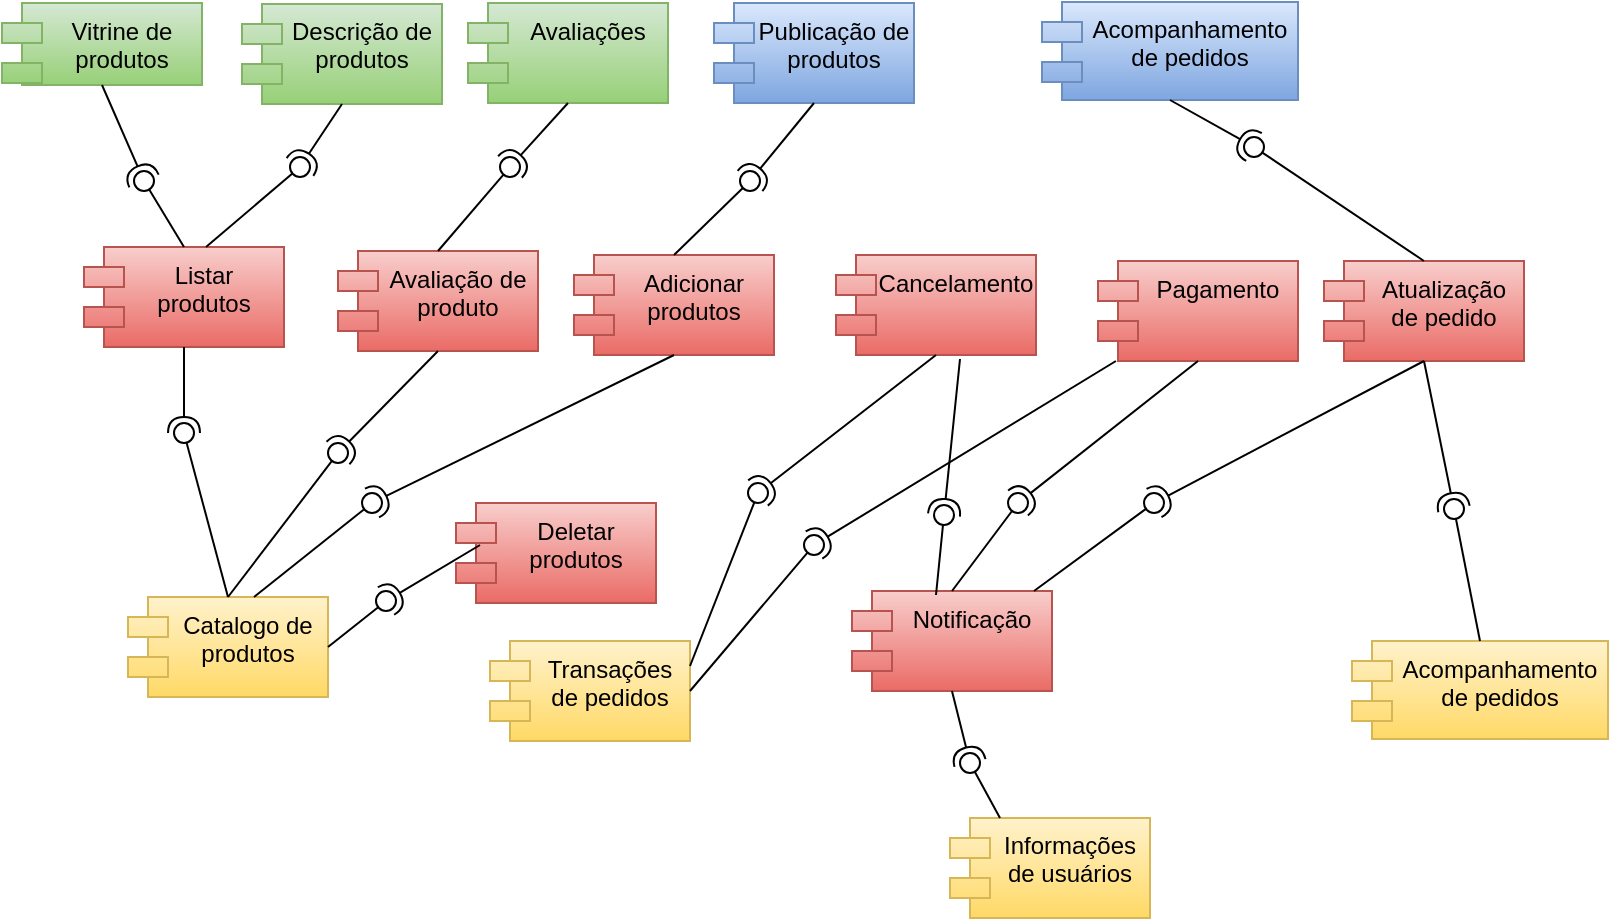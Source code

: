 <mxfile version="24.8.1">
  <diagram name="Página-1" id="jP0semDFpZc7G5M_Zb_S">
    <mxGraphModel dx="1354" dy="600" grid="0" gridSize="10" guides="1" tooltips="1" connect="1" arrows="1" fold="1" page="0" pageScale="1" pageWidth="827" pageHeight="1169" math="0" shadow="0">
      <root>
        <mxCell id="0" />
        <mxCell id="1" parent="0" />
        <mxCell id="C9IXfpwe21aH-CLI6LS6-1" value="Vitrine de produtos" style="shape=module;align=left;spacingLeft=20;align=center;verticalAlign=top;whiteSpace=wrap;html=1;fillColor=#d5e8d4;strokeColor=#82b366;gradientColor=#97d077;" vertex="1" parent="1">
          <mxGeometry x="-161" y="79.5" width="100" height="41" as="geometry" />
        </mxCell>
        <mxCell id="C9IXfpwe21aH-CLI6LS6-2" value="Descrição de produtos" style="shape=module;align=left;spacingLeft=20;align=center;verticalAlign=top;whiteSpace=wrap;html=1;fillColor=#d5e8d4;strokeColor=#82b366;gradientColor=#97d077;" vertex="1" parent="1">
          <mxGeometry x="-41" y="80" width="100" height="50" as="geometry" />
        </mxCell>
        <mxCell id="C9IXfpwe21aH-CLI6LS6-3" value="Avaliações" style="shape=module;align=left;spacingLeft=20;align=center;verticalAlign=top;whiteSpace=wrap;html=1;fillColor=#d5e8d4;strokeColor=#82b366;gradientColor=#97d077;" vertex="1" parent="1">
          <mxGeometry x="72" y="79.5" width="100" height="50" as="geometry" />
        </mxCell>
        <mxCell id="C9IXfpwe21aH-CLI6LS6-4" value="Publicação de produtos" style="shape=module;align=left;spacingLeft=20;align=center;verticalAlign=top;whiteSpace=wrap;html=1;fillColor=#dae8fc;gradientColor=#7ea6e0;strokeColor=#6c8ebf;" vertex="1" parent="1">
          <mxGeometry x="195" y="79.5" width="100" height="50" as="geometry" />
        </mxCell>
        <mxCell id="C9IXfpwe21aH-CLI6LS6-5" value="Acompanhamento de pedidos&lt;div&gt;&lt;br&gt;&lt;/div&gt;" style="shape=module;align=left;spacingLeft=20;align=center;verticalAlign=top;whiteSpace=wrap;html=1;fillColor=#dae8fc;gradientColor=#7ea6e0;strokeColor=#6c8ebf;" vertex="1" parent="1">
          <mxGeometry x="359" y="79" width="128" height="49" as="geometry" />
        </mxCell>
        <mxCell id="C9IXfpwe21aH-CLI6LS6-6" value="Pagamento" style="shape=module;align=left;spacingLeft=20;align=center;verticalAlign=top;whiteSpace=wrap;html=1;fillColor=#f8cecc;gradientColor=#ea6b66;strokeColor=#b85450;" vertex="1" parent="1">
          <mxGeometry x="387" y="208.5" width="100" height="50" as="geometry" />
        </mxCell>
        <mxCell id="C9IXfpwe21aH-CLI6LS6-7" value="Notificação" style="shape=module;align=left;spacingLeft=20;align=center;verticalAlign=top;whiteSpace=wrap;html=1;fillColor=#f8cecc;gradientColor=#ea6b66;strokeColor=#b85450;" vertex="1" parent="1">
          <mxGeometry x="264" y="373.5" width="100" height="50" as="geometry" />
        </mxCell>
        <mxCell id="C9IXfpwe21aH-CLI6LS6-8" value="Cancelamento" style="shape=module;align=left;spacingLeft=20;align=center;verticalAlign=top;whiteSpace=wrap;html=1;fillColor=#f8cecc;gradientColor=#ea6b66;strokeColor=#b85450;" vertex="1" parent="1">
          <mxGeometry x="256" y="205.5" width="100" height="50" as="geometry" />
        </mxCell>
        <mxCell id="C9IXfpwe21aH-CLI6LS6-9" value="Adicionar produtos" style="shape=module;align=left;spacingLeft=20;align=center;verticalAlign=top;whiteSpace=wrap;html=1;fillColor=#f8cecc;gradientColor=#ea6b66;strokeColor=#b85450;" vertex="1" parent="1">
          <mxGeometry x="125" y="205.5" width="100" height="50" as="geometry" />
        </mxCell>
        <mxCell id="C9IXfpwe21aH-CLI6LS6-10" value="Listar produtos" style="shape=module;align=left;spacingLeft=20;align=center;verticalAlign=top;whiteSpace=wrap;html=1;fillColor=#f8cecc;gradientColor=#ea6b66;strokeColor=#b85450;" vertex="1" parent="1">
          <mxGeometry x="-120" y="201.5" width="100" height="50" as="geometry" />
        </mxCell>
        <mxCell id="C9IXfpwe21aH-CLI6LS6-11" value="Deletar produtos" style="shape=module;align=left;spacingLeft=20;align=center;verticalAlign=top;whiteSpace=wrap;html=1;fillColor=#f8cecc;gradientColor=#ea6b66;strokeColor=#b85450;" vertex="1" parent="1">
          <mxGeometry x="66" y="329.5" width="100" height="50" as="geometry" />
        </mxCell>
        <mxCell id="C9IXfpwe21aH-CLI6LS6-12" value="Atualização de pedido" style="shape=module;align=left;spacingLeft=20;align=center;verticalAlign=top;whiteSpace=wrap;html=1;fillColor=#f8cecc;gradientColor=#ea6b66;strokeColor=#b85450;" vertex="1" parent="1">
          <mxGeometry x="500" y="208.5" width="100" height="50" as="geometry" />
        </mxCell>
        <mxCell id="C9IXfpwe21aH-CLI6LS6-13" value="Avaliação de produto" style="shape=module;align=left;spacingLeft=20;align=center;verticalAlign=top;whiteSpace=wrap;html=1;fillColor=#f8cecc;gradientColor=#ea6b66;strokeColor=#b85450;" vertex="1" parent="1">
          <mxGeometry x="7" y="203.5" width="100" height="50" as="geometry" />
        </mxCell>
        <mxCell id="C9IXfpwe21aH-CLI6LS6-15" value="Catalogo de produtos" style="shape=module;align=left;spacingLeft=20;align=center;verticalAlign=top;whiteSpace=wrap;html=1;fillColor=#fff2cc;gradientColor=#ffd966;strokeColor=#d6b656;" vertex="1" parent="1">
          <mxGeometry x="-98" y="376.5" width="100" height="50" as="geometry" />
        </mxCell>
        <mxCell id="C9IXfpwe21aH-CLI6LS6-16" value="Informações de usuários" style="shape=module;align=left;spacingLeft=20;align=center;verticalAlign=top;whiteSpace=wrap;html=1;fillColor=#fff2cc;gradientColor=#ffd966;strokeColor=#d6b656;" vertex="1" parent="1">
          <mxGeometry x="313" y="487" width="100" height="50" as="geometry" />
        </mxCell>
        <mxCell id="C9IXfpwe21aH-CLI6LS6-17" value="Transações de pedidos" style="shape=module;align=left;spacingLeft=20;align=center;verticalAlign=top;whiteSpace=wrap;html=1;fillColor=#fff2cc;gradientColor=#ffd966;strokeColor=#d6b656;" vertex="1" parent="1">
          <mxGeometry x="83" y="398.5" width="100" height="50" as="geometry" />
        </mxCell>
        <mxCell id="C9IXfpwe21aH-CLI6LS6-18" value="" style="rounded=0;orthogonalLoop=1;jettySize=auto;html=1;endArrow=halfCircle;endFill=0;endSize=6;strokeWidth=1;sketch=0;exitX=0.5;exitY=1;exitDx=0;exitDy=0;" edge="1" parent="1" source="C9IXfpwe21aH-CLI6LS6-1" target="C9IXfpwe21aH-CLI6LS6-20">
          <mxGeometry relative="1" as="geometry">
            <mxPoint x="-39" y="166.5" as="sourcePoint" />
          </mxGeometry>
        </mxCell>
        <mxCell id="C9IXfpwe21aH-CLI6LS6-19" value="" style="rounded=0;orthogonalLoop=1;jettySize=auto;html=1;endArrow=oval;endFill=0;sketch=0;sourcePerimeterSpacing=0;targetPerimeterSpacing=0;endSize=10;exitX=0.5;exitY=0;exitDx=0;exitDy=0;" edge="1" parent="1" source="C9IXfpwe21aH-CLI6LS6-10" target="C9IXfpwe21aH-CLI6LS6-20">
          <mxGeometry relative="1" as="geometry">
            <mxPoint x="-79" y="166.5" as="sourcePoint" />
          </mxGeometry>
        </mxCell>
        <mxCell id="C9IXfpwe21aH-CLI6LS6-20" value="" style="ellipse;whiteSpace=wrap;html=1;align=center;aspect=fixed;fillColor=none;strokeColor=none;resizable=0;perimeter=centerPerimeter;rotatable=0;allowArrows=0;points=[];outlineConnect=1;" vertex="1" parent="1">
          <mxGeometry x="-95" y="163.5" width="10" height="10" as="geometry" />
        </mxCell>
        <mxCell id="C9IXfpwe21aH-CLI6LS6-21" value="" style="rounded=0;orthogonalLoop=1;jettySize=auto;html=1;endArrow=halfCircle;endFill=0;endSize=6;strokeWidth=1;sketch=0;exitX=0.5;exitY=1;exitDx=0;exitDy=0;" edge="1" parent="1" source="C9IXfpwe21aH-CLI6LS6-2" target="C9IXfpwe21aH-CLI6LS6-23">
          <mxGeometry relative="1" as="geometry">
            <mxPoint x="35" y="188.5" as="sourcePoint" />
          </mxGeometry>
        </mxCell>
        <mxCell id="C9IXfpwe21aH-CLI6LS6-22" value="" style="rounded=0;orthogonalLoop=1;jettySize=auto;html=1;endArrow=oval;endFill=0;sketch=0;sourcePerimeterSpacing=0;targetPerimeterSpacing=0;endSize=10;exitX=0.61;exitY=0;exitDx=0;exitDy=0;exitPerimeter=0;" edge="1" parent="1" source="C9IXfpwe21aH-CLI6LS6-10" target="C9IXfpwe21aH-CLI6LS6-23">
          <mxGeometry relative="1" as="geometry">
            <mxPoint x="-61" y="215.5" as="sourcePoint" />
          </mxGeometry>
        </mxCell>
        <mxCell id="C9IXfpwe21aH-CLI6LS6-23" value="" style="ellipse;whiteSpace=wrap;html=1;align=center;aspect=fixed;fillColor=none;strokeColor=none;resizable=0;perimeter=centerPerimeter;rotatable=0;allowArrows=0;points=[];outlineConnect=1;" vertex="1" parent="1">
          <mxGeometry x="-17" y="156.5" width="10" height="10" as="geometry" />
        </mxCell>
        <mxCell id="C9IXfpwe21aH-CLI6LS6-24" value="" style="rounded=0;orthogonalLoop=1;jettySize=auto;html=1;endArrow=halfCircle;endFill=0;endSize=6;strokeWidth=1;sketch=0;exitX=0.5;exitY=1;exitDx=0;exitDy=0;" edge="1" parent="1" source="C9IXfpwe21aH-CLI6LS6-3" target="C9IXfpwe21aH-CLI6LS6-26">
          <mxGeometry relative="1" as="geometry">
            <mxPoint x="206" y="159.5" as="sourcePoint" />
          </mxGeometry>
        </mxCell>
        <mxCell id="C9IXfpwe21aH-CLI6LS6-25" value="" style="rounded=0;orthogonalLoop=1;jettySize=auto;html=1;endArrow=oval;endFill=0;sketch=0;sourcePerimeterSpacing=0;targetPerimeterSpacing=0;endSize=10;exitX=0.5;exitY=0;exitDx=0;exitDy=0;" edge="1" parent="1" source="C9IXfpwe21aH-CLI6LS6-13" target="C9IXfpwe21aH-CLI6LS6-26">
          <mxGeometry relative="1" as="geometry">
            <mxPoint x="166" y="159.5" as="sourcePoint" />
          </mxGeometry>
        </mxCell>
        <mxCell id="C9IXfpwe21aH-CLI6LS6-26" value="" style="ellipse;whiteSpace=wrap;html=1;align=center;aspect=fixed;fillColor=none;strokeColor=none;resizable=0;perimeter=centerPerimeter;rotatable=0;allowArrows=0;points=[];outlineConnect=1;" vertex="1" parent="1">
          <mxGeometry x="88" y="156.5" width="10" height="10" as="geometry" />
        </mxCell>
        <mxCell id="C9IXfpwe21aH-CLI6LS6-27" value="" style="rounded=0;orthogonalLoop=1;jettySize=auto;html=1;endArrow=halfCircle;endFill=0;endSize=6;strokeWidth=1;sketch=0;exitX=0.5;exitY=1;exitDx=0;exitDy=0;" edge="1" parent="1" source="C9IXfpwe21aH-CLI6LS6-4" target="C9IXfpwe21aH-CLI6LS6-29">
          <mxGeometry relative="1" as="geometry">
            <mxPoint x="324" y="159" as="sourcePoint" />
          </mxGeometry>
        </mxCell>
        <mxCell id="C9IXfpwe21aH-CLI6LS6-28" value="" style="rounded=0;orthogonalLoop=1;jettySize=auto;html=1;endArrow=oval;endFill=0;sketch=0;sourcePerimeterSpacing=0;targetPerimeterSpacing=0;endSize=10;exitX=0.5;exitY=0;exitDx=0;exitDy=0;" edge="1" parent="1" source="C9IXfpwe21aH-CLI6LS6-9" target="C9IXfpwe21aH-CLI6LS6-29">
          <mxGeometry relative="1" as="geometry">
            <mxPoint x="284" y="159" as="sourcePoint" />
          </mxGeometry>
        </mxCell>
        <mxCell id="C9IXfpwe21aH-CLI6LS6-29" value="" style="ellipse;whiteSpace=wrap;html=1;align=center;aspect=fixed;fillColor=none;strokeColor=none;resizable=0;perimeter=centerPerimeter;rotatable=0;allowArrows=0;points=[];outlineConnect=1;" vertex="1" parent="1">
          <mxGeometry x="208" y="163.5" width="10" height="10" as="geometry" />
        </mxCell>
        <mxCell id="C9IXfpwe21aH-CLI6LS6-30" value="" style="rounded=0;orthogonalLoop=1;jettySize=auto;html=1;endArrow=halfCircle;endFill=0;endSize=6;strokeWidth=1;sketch=0;exitX=0.5;exitY=1;exitDx=0;exitDy=0;" edge="1" parent="1" source="C9IXfpwe21aH-CLI6LS6-5" target="C9IXfpwe21aH-CLI6LS6-32">
          <mxGeometry relative="1" as="geometry">
            <mxPoint x="620" y="152.5" as="sourcePoint" />
          </mxGeometry>
        </mxCell>
        <mxCell id="C9IXfpwe21aH-CLI6LS6-31" value="" style="rounded=0;orthogonalLoop=1;jettySize=auto;html=1;endArrow=oval;endFill=0;sketch=0;sourcePerimeterSpacing=0;targetPerimeterSpacing=0;endSize=10;exitX=0.5;exitY=0;exitDx=0;exitDy=0;" edge="1" parent="1" source="C9IXfpwe21aH-CLI6LS6-12" target="C9IXfpwe21aH-CLI6LS6-32">
          <mxGeometry relative="1" as="geometry">
            <mxPoint x="580" y="152.5" as="sourcePoint" />
          </mxGeometry>
        </mxCell>
        <mxCell id="C9IXfpwe21aH-CLI6LS6-32" value="" style="ellipse;whiteSpace=wrap;html=1;align=center;aspect=fixed;fillColor=none;strokeColor=none;resizable=0;perimeter=centerPerimeter;rotatable=0;allowArrows=0;points=[];outlineConnect=1;" vertex="1" parent="1">
          <mxGeometry x="460" y="146.5" width="10" height="10" as="geometry" />
        </mxCell>
        <mxCell id="C9IXfpwe21aH-CLI6LS6-33" value="" style="rounded=0;orthogonalLoop=1;jettySize=auto;html=1;endArrow=halfCircle;endFill=0;endSize=6;strokeWidth=1;sketch=0;exitX=0.5;exitY=1;exitDx=0;exitDy=0;" edge="1" parent="1" source="C9IXfpwe21aH-CLI6LS6-10" target="C9IXfpwe21aH-CLI6LS6-35">
          <mxGeometry relative="1" as="geometry">
            <mxPoint x="-56" y="289.5" as="sourcePoint" />
          </mxGeometry>
        </mxCell>
        <mxCell id="C9IXfpwe21aH-CLI6LS6-34" value="" style="rounded=0;orthogonalLoop=1;jettySize=auto;html=1;endArrow=oval;endFill=0;sketch=0;sourcePerimeterSpacing=0;targetPerimeterSpacing=0;endSize=10;exitX=0.5;exitY=0;exitDx=0;exitDy=0;" edge="1" parent="1" source="C9IXfpwe21aH-CLI6LS6-15" target="C9IXfpwe21aH-CLI6LS6-35">
          <mxGeometry relative="1" as="geometry">
            <mxPoint x="-67" y="330.5" as="sourcePoint" />
          </mxGeometry>
        </mxCell>
        <mxCell id="C9IXfpwe21aH-CLI6LS6-35" value="" style="ellipse;whiteSpace=wrap;html=1;align=center;aspect=fixed;fillColor=none;strokeColor=none;resizable=0;perimeter=centerPerimeter;rotatable=0;allowArrows=0;points=[];outlineConnect=1;" vertex="1" parent="1">
          <mxGeometry x="-75" y="289.5" width="10" height="10" as="geometry" />
        </mxCell>
        <mxCell id="C9IXfpwe21aH-CLI6LS6-36" value="" style="rounded=0;orthogonalLoop=1;jettySize=auto;html=1;endArrow=halfCircle;endFill=0;endSize=6;strokeWidth=1;sketch=0;exitX=0.5;exitY=1;exitDx=0;exitDy=0;" edge="1" parent="1" source="C9IXfpwe21aH-CLI6LS6-9" target="C9IXfpwe21aH-CLI6LS6-38">
          <mxGeometry relative="1" as="geometry">
            <mxPoint x="315" y="309.5" as="sourcePoint" />
          </mxGeometry>
        </mxCell>
        <mxCell id="C9IXfpwe21aH-CLI6LS6-37" value="" style="rounded=0;orthogonalLoop=1;jettySize=auto;html=1;endArrow=oval;endFill=0;sketch=0;sourcePerimeterSpacing=0;targetPerimeterSpacing=0;endSize=10;exitX=0.63;exitY=0;exitDx=0;exitDy=0;exitPerimeter=0;" edge="1" parent="1" source="C9IXfpwe21aH-CLI6LS6-15" target="C9IXfpwe21aH-CLI6LS6-38">
          <mxGeometry relative="1" as="geometry">
            <mxPoint x="278" y="316.5" as="sourcePoint" />
          </mxGeometry>
        </mxCell>
        <mxCell id="C9IXfpwe21aH-CLI6LS6-38" value="" style="ellipse;whiteSpace=wrap;html=1;align=center;aspect=fixed;fillColor=none;strokeColor=none;resizable=0;perimeter=centerPerimeter;rotatable=0;allowArrows=0;points=[];outlineConnect=1;" vertex="1" parent="1">
          <mxGeometry x="19" y="324.5" width="10" height="10" as="geometry" />
        </mxCell>
        <mxCell id="C9IXfpwe21aH-CLI6LS6-39" value="" style="rounded=0;orthogonalLoop=1;jettySize=auto;html=1;endArrow=halfCircle;endFill=0;endSize=6;strokeWidth=1;sketch=0;exitX=0.12;exitY=0.42;exitDx=0;exitDy=0;exitPerimeter=0;" edge="1" parent="1" source="C9IXfpwe21aH-CLI6LS6-11" target="C9IXfpwe21aH-CLI6LS6-41">
          <mxGeometry relative="1" as="geometry">
            <mxPoint x="318" y="316.5" as="sourcePoint" />
          </mxGeometry>
        </mxCell>
        <mxCell id="C9IXfpwe21aH-CLI6LS6-40" value="" style="rounded=0;orthogonalLoop=1;jettySize=auto;html=1;endArrow=oval;endFill=0;sketch=0;sourcePerimeterSpacing=0;targetPerimeterSpacing=0;endSize=10;exitX=1;exitY=0.5;exitDx=0;exitDy=0;" edge="1" parent="1" source="C9IXfpwe21aH-CLI6LS6-15" target="C9IXfpwe21aH-CLI6LS6-41">
          <mxGeometry relative="1" as="geometry">
            <mxPoint x="278" y="316.5" as="sourcePoint" />
          </mxGeometry>
        </mxCell>
        <mxCell id="C9IXfpwe21aH-CLI6LS6-41" value="" style="ellipse;whiteSpace=wrap;html=1;align=center;aspect=fixed;fillColor=none;strokeColor=none;resizable=0;perimeter=centerPerimeter;rotatable=0;allowArrows=0;points=[];outlineConnect=1;" vertex="1" parent="1">
          <mxGeometry x="26" y="373.5" width="10" height="10" as="geometry" />
        </mxCell>
        <mxCell id="C9IXfpwe21aH-CLI6LS6-42" value="" style="rounded=0;orthogonalLoop=1;jettySize=auto;html=1;endArrow=halfCircle;endFill=0;endSize=6;strokeWidth=1;sketch=0;" edge="1" parent="1" source="C9IXfpwe21aH-CLI6LS6-6" target="C9IXfpwe21aH-CLI6LS6-44">
          <mxGeometry relative="1" as="geometry">
            <mxPoint x="279" y="278.5" as="sourcePoint" />
          </mxGeometry>
        </mxCell>
        <mxCell id="C9IXfpwe21aH-CLI6LS6-43" value="" style="rounded=0;orthogonalLoop=1;jettySize=auto;html=1;endArrow=oval;endFill=0;sketch=0;sourcePerimeterSpacing=0;targetPerimeterSpacing=0;endSize=10;exitX=1;exitY=0.5;exitDx=0;exitDy=0;" edge="1" parent="1" source="C9IXfpwe21aH-CLI6LS6-17" target="C9IXfpwe21aH-CLI6LS6-44">
          <mxGeometry relative="1" as="geometry">
            <mxPoint x="149" y="422.5" as="sourcePoint" />
          </mxGeometry>
        </mxCell>
        <mxCell id="C9IXfpwe21aH-CLI6LS6-44" value="" style="ellipse;whiteSpace=wrap;html=1;align=center;aspect=fixed;fillColor=none;strokeColor=none;resizable=0;perimeter=centerPerimeter;rotatable=0;allowArrows=0;points=[];outlineConnect=1;" vertex="1" parent="1">
          <mxGeometry x="240" y="345.5" width="10" height="10" as="geometry" />
        </mxCell>
        <mxCell id="C9IXfpwe21aH-CLI6LS6-45" value="" style="rounded=0;orthogonalLoop=1;jettySize=auto;html=1;endArrow=halfCircle;endFill=0;endSize=6;strokeWidth=1;sketch=0;exitX=0.5;exitY=1;exitDx=0;exitDy=0;" edge="1" parent="1" source="C9IXfpwe21aH-CLI6LS6-8" target="C9IXfpwe21aH-CLI6LS6-47">
          <mxGeometry relative="1" as="geometry">
            <mxPoint x="318" y="316.5" as="sourcePoint" />
          </mxGeometry>
        </mxCell>
        <mxCell id="C9IXfpwe21aH-CLI6LS6-46" value="" style="rounded=0;orthogonalLoop=1;jettySize=auto;html=1;endArrow=oval;endFill=0;sketch=0;sourcePerimeterSpacing=0;targetPerimeterSpacing=0;endSize=10;exitX=1;exitY=0.25;exitDx=0;exitDy=0;" edge="1" parent="1" source="C9IXfpwe21aH-CLI6LS6-17" target="C9IXfpwe21aH-CLI6LS6-47">
          <mxGeometry relative="1" as="geometry">
            <mxPoint x="278" y="316.5" as="sourcePoint" />
          </mxGeometry>
        </mxCell>
        <mxCell id="C9IXfpwe21aH-CLI6LS6-47" value="" style="ellipse;whiteSpace=wrap;html=1;align=center;aspect=fixed;fillColor=none;strokeColor=none;resizable=0;perimeter=centerPerimeter;rotatable=0;allowArrows=0;points=[];outlineConnect=1;" vertex="1" parent="1">
          <mxGeometry x="212" y="319.5" width="10" height="10" as="geometry" />
        </mxCell>
        <mxCell id="C9IXfpwe21aH-CLI6LS6-48" value="" style="rounded=0;orthogonalLoop=1;jettySize=auto;html=1;endArrow=halfCircle;endFill=0;endSize=6;strokeWidth=1;sketch=0;exitX=0.5;exitY=1;exitDx=0;exitDy=0;" edge="1" parent="1" source="C9IXfpwe21aH-CLI6LS6-13" target="C9IXfpwe21aH-CLI6LS6-50">
          <mxGeometry relative="1" as="geometry">
            <mxPoint x="318" y="318.5" as="sourcePoint" />
          </mxGeometry>
        </mxCell>
        <mxCell id="C9IXfpwe21aH-CLI6LS6-49" value="" style="rounded=0;orthogonalLoop=1;jettySize=auto;html=1;endArrow=oval;endFill=0;sketch=0;sourcePerimeterSpacing=0;targetPerimeterSpacing=0;endSize=10;exitX=0.5;exitY=0;exitDx=0;exitDy=0;" edge="1" parent="1" source="C9IXfpwe21aH-CLI6LS6-15" target="C9IXfpwe21aH-CLI6LS6-50">
          <mxGeometry relative="1" as="geometry">
            <mxPoint x="278" y="318.5" as="sourcePoint" />
          </mxGeometry>
        </mxCell>
        <mxCell id="C9IXfpwe21aH-CLI6LS6-50" value="" style="ellipse;whiteSpace=wrap;html=1;align=center;aspect=fixed;fillColor=none;strokeColor=none;resizable=0;perimeter=centerPerimeter;rotatable=0;allowArrows=0;points=[];outlineConnect=1;" vertex="1" parent="1">
          <mxGeometry x="2" y="299.5" width="10" height="10" as="geometry" />
        </mxCell>
        <mxCell id="C9IXfpwe21aH-CLI6LS6-53" value="" style="ellipse;whiteSpace=wrap;html=1;align=center;aspect=fixed;fillColor=none;strokeColor=none;resizable=0;perimeter=centerPerimeter;rotatable=0;allowArrows=0;points=[];outlineConnect=1;" vertex="1" parent="1">
          <mxGeometry x="416" y="454.5" width="10" height="10" as="geometry" />
        </mxCell>
        <mxCell id="C9IXfpwe21aH-CLI6LS6-59" value="" style="ellipse;whiteSpace=wrap;html=1;align=center;aspect=fixed;fillColor=none;strokeColor=none;resizable=0;perimeter=centerPerimeter;rotatable=0;allowArrows=0;points=[];outlineConnect=1;" vertex="1" parent="1">
          <mxGeometry x="380" y="330.5" width="10" height="10" as="geometry" />
        </mxCell>
        <mxCell id="C9IXfpwe21aH-CLI6LS6-60" value="" style="rounded=0;orthogonalLoop=1;jettySize=auto;html=1;endArrow=halfCircle;endFill=0;endSize=6;strokeWidth=1;sketch=0;exitX=0.5;exitY=1;exitDx=0;exitDy=0;" edge="1" parent="1" source="C9IXfpwe21aH-CLI6LS6-7" target="C9IXfpwe21aH-CLI6LS6-62">
          <mxGeometry relative="1" as="geometry">
            <mxPoint x="212" y="347.5" as="sourcePoint" />
          </mxGeometry>
        </mxCell>
        <mxCell id="C9IXfpwe21aH-CLI6LS6-61" value="" style="rounded=0;orthogonalLoop=1;jettySize=auto;html=1;endArrow=oval;endFill=0;sketch=0;sourcePerimeterSpacing=0;targetPerimeterSpacing=0;endSize=10;exitX=0.25;exitY=0;exitDx=0;exitDy=0;" edge="1" parent="1" source="C9IXfpwe21aH-CLI6LS6-16" target="C9IXfpwe21aH-CLI6LS6-62">
          <mxGeometry relative="1" as="geometry">
            <mxPoint x="172" y="347.5" as="sourcePoint" />
          </mxGeometry>
        </mxCell>
        <mxCell id="C9IXfpwe21aH-CLI6LS6-62" value="" style="ellipse;whiteSpace=wrap;html=1;align=center;aspect=fixed;fillColor=none;strokeColor=none;resizable=0;perimeter=centerPerimeter;rotatable=0;allowArrows=0;points=[];outlineConnect=1;" vertex="1" parent="1">
          <mxGeometry x="318" y="454.5" width="10" height="10" as="geometry" />
        </mxCell>
        <mxCell id="C9IXfpwe21aH-CLI6LS6-63" value="" style="rounded=0;orthogonalLoop=1;jettySize=auto;html=1;endArrow=halfCircle;endFill=0;endSize=6;strokeWidth=1;sketch=0;exitX=0.5;exitY=1;exitDx=0;exitDy=0;" edge="1" parent="1" source="C9IXfpwe21aH-CLI6LS6-6" target="C9IXfpwe21aH-CLI6LS6-65">
          <mxGeometry relative="1" as="geometry">
            <mxPoint x="212" y="347.5" as="sourcePoint" />
          </mxGeometry>
        </mxCell>
        <mxCell id="C9IXfpwe21aH-CLI6LS6-64" value="" style="rounded=0;orthogonalLoop=1;jettySize=auto;html=1;endArrow=oval;endFill=0;sketch=0;sourcePerimeterSpacing=0;targetPerimeterSpacing=0;endSize=10;exitX=0.5;exitY=0;exitDx=0;exitDy=0;" edge="1" parent="1" source="C9IXfpwe21aH-CLI6LS6-7" target="C9IXfpwe21aH-CLI6LS6-65">
          <mxGeometry relative="1" as="geometry">
            <mxPoint x="172" y="347.5" as="sourcePoint" />
          </mxGeometry>
        </mxCell>
        <mxCell id="C9IXfpwe21aH-CLI6LS6-65" value="" style="ellipse;whiteSpace=wrap;html=1;align=center;aspect=fixed;fillColor=none;strokeColor=none;resizable=0;perimeter=centerPerimeter;rotatable=0;allowArrows=0;points=[];outlineConnect=1;" vertex="1" parent="1">
          <mxGeometry x="342" y="324.5" width="10" height="10" as="geometry" />
        </mxCell>
        <mxCell id="C9IXfpwe21aH-CLI6LS6-66" value="Acompanhamento de pedidos&lt;div&gt;&lt;br&gt;&lt;/div&gt;" style="shape=module;align=left;spacingLeft=20;align=center;verticalAlign=top;whiteSpace=wrap;html=1;fillColor=#fff2cc;gradientColor=#ffd966;strokeColor=#d6b656;" vertex="1" parent="1">
          <mxGeometry x="514" y="398.5" width="128" height="49" as="geometry" />
        </mxCell>
        <mxCell id="C9IXfpwe21aH-CLI6LS6-67" value="" style="rounded=0;orthogonalLoop=1;jettySize=auto;html=1;endArrow=halfCircle;endFill=0;endSize=6;strokeWidth=1;sketch=0;exitX=0.5;exitY=1;exitDx=0;exitDy=0;" edge="1" parent="1" source="C9IXfpwe21aH-CLI6LS6-12" target="C9IXfpwe21aH-CLI6LS6-69">
          <mxGeometry relative="1" as="geometry">
            <mxPoint x="229" y="357.5" as="sourcePoint" />
          </mxGeometry>
        </mxCell>
        <mxCell id="C9IXfpwe21aH-CLI6LS6-68" value="" style="rounded=0;orthogonalLoop=1;jettySize=auto;html=1;endArrow=oval;endFill=0;sketch=0;sourcePerimeterSpacing=0;targetPerimeterSpacing=0;endSize=10;exitX=0.5;exitY=0;exitDx=0;exitDy=0;" edge="1" parent="1" source="C9IXfpwe21aH-CLI6LS6-66" target="C9IXfpwe21aH-CLI6LS6-69">
          <mxGeometry relative="1" as="geometry">
            <mxPoint x="189" y="357.5" as="sourcePoint" />
          </mxGeometry>
        </mxCell>
        <mxCell id="C9IXfpwe21aH-CLI6LS6-69" value="" style="ellipse;whiteSpace=wrap;html=1;align=center;aspect=fixed;fillColor=none;strokeColor=none;resizable=0;perimeter=centerPerimeter;rotatable=0;allowArrows=0;points=[];outlineConnect=1;" vertex="1" parent="1">
          <mxGeometry x="560" y="327.5" width="10" height="10" as="geometry" />
        </mxCell>
        <mxCell id="C9IXfpwe21aH-CLI6LS6-70" value="" style="rounded=0;orthogonalLoop=1;jettySize=auto;html=1;endArrow=halfCircle;endFill=0;endSize=6;strokeWidth=1;sketch=0;exitX=0.62;exitY=1.04;exitDx=0;exitDy=0;exitPerimeter=0;" edge="1" parent="1" source="C9IXfpwe21aH-CLI6LS6-8" target="C9IXfpwe21aH-CLI6LS6-72">
          <mxGeometry relative="1" as="geometry">
            <mxPoint x="229" y="257.5" as="sourcePoint" />
          </mxGeometry>
        </mxCell>
        <mxCell id="C9IXfpwe21aH-CLI6LS6-71" value="" style="rounded=0;orthogonalLoop=1;jettySize=auto;html=1;endArrow=oval;endFill=0;sketch=0;sourcePerimeterSpacing=0;targetPerimeterSpacing=0;endSize=10;exitX=0.42;exitY=0.04;exitDx=0;exitDy=0;exitPerimeter=0;" edge="1" parent="1" source="C9IXfpwe21aH-CLI6LS6-7" target="C9IXfpwe21aH-CLI6LS6-72">
          <mxGeometry relative="1" as="geometry">
            <mxPoint x="189" y="257.5" as="sourcePoint" />
          </mxGeometry>
        </mxCell>
        <mxCell id="C9IXfpwe21aH-CLI6LS6-72" value="" style="ellipse;whiteSpace=wrap;html=1;align=center;aspect=fixed;fillColor=none;strokeColor=none;resizable=0;perimeter=centerPerimeter;rotatable=0;allowArrows=0;points=[];outlineConnect=1;" vertex="1" parent="1">
          <mxGeometry x="305" y="330.5" width="10" height="10" as="geometry" />
        </mxCell>
        <mxCell id="C9IXfpwe21aH-CLI6LS6-73" value="" style="rounded=0;orthogonalLoop=1;jettySize=auto;html=1;endArrow=halfCircle;endFill=0;endSize=6;strokeWidth=1;sketch=0;exitX=0.5;exitY=1;exitDx=0;exitDy=0;" edge="1" parent="1" source="C9IXfpwe21aH-CLI6LS6-12" target="C9IXfpwe21aH-CLI6LS6-75">
          <mxGeometry relative="1" as="geometry">
            <mxPoint x="229" y="257.5" as="sourcePoint" />
          </mxGeometry>
        </mxCell>
        <mxCell id="C9IXfpwe21aH-CLI6LS6-74" value="" style="rounded=0;orthogonalLoop=1;jettySize=auto;html=1;endArrow=oval;endFill=0;sketch=0;sourcePerimeterSpacing=0;targetPerimeterSpacing=0;endSize=10;exitX=0.91;exitY=0;exitDx=0;exitDy=0;exitPerimeter=0;" edge="1" parent="1" source="C9IXfpwe21aH-CLI6LS6-7" target="C9IXfpwe21aH-CLI6LS6-75">
          <mxGeometry relative="1" as="geometry">
            <mxPoint x="189" y="257.5" as="sourcePoint" />
          </mxGeometry>
        </mxCell>
        <mxCell id="C9IXfpwe21aH-CLI6LS6-75" value="" style="ellipse;whiteSpace=wrap;html=1;align=center;aspect=fixed;fillColor=none;strokeColor=none;resizable=0;perimeter=centerPerimeter;rotatable=0;allowArrows=0;points=[];outlineConnect=1;" vertex="1" parent="1">
          <mxGeometry x="410" y="324.5" width="10" height="10" as="geometry" />
        </mxCell>
      </root>
    </mxGraphModel>
  </diagram>
</mxfile>
